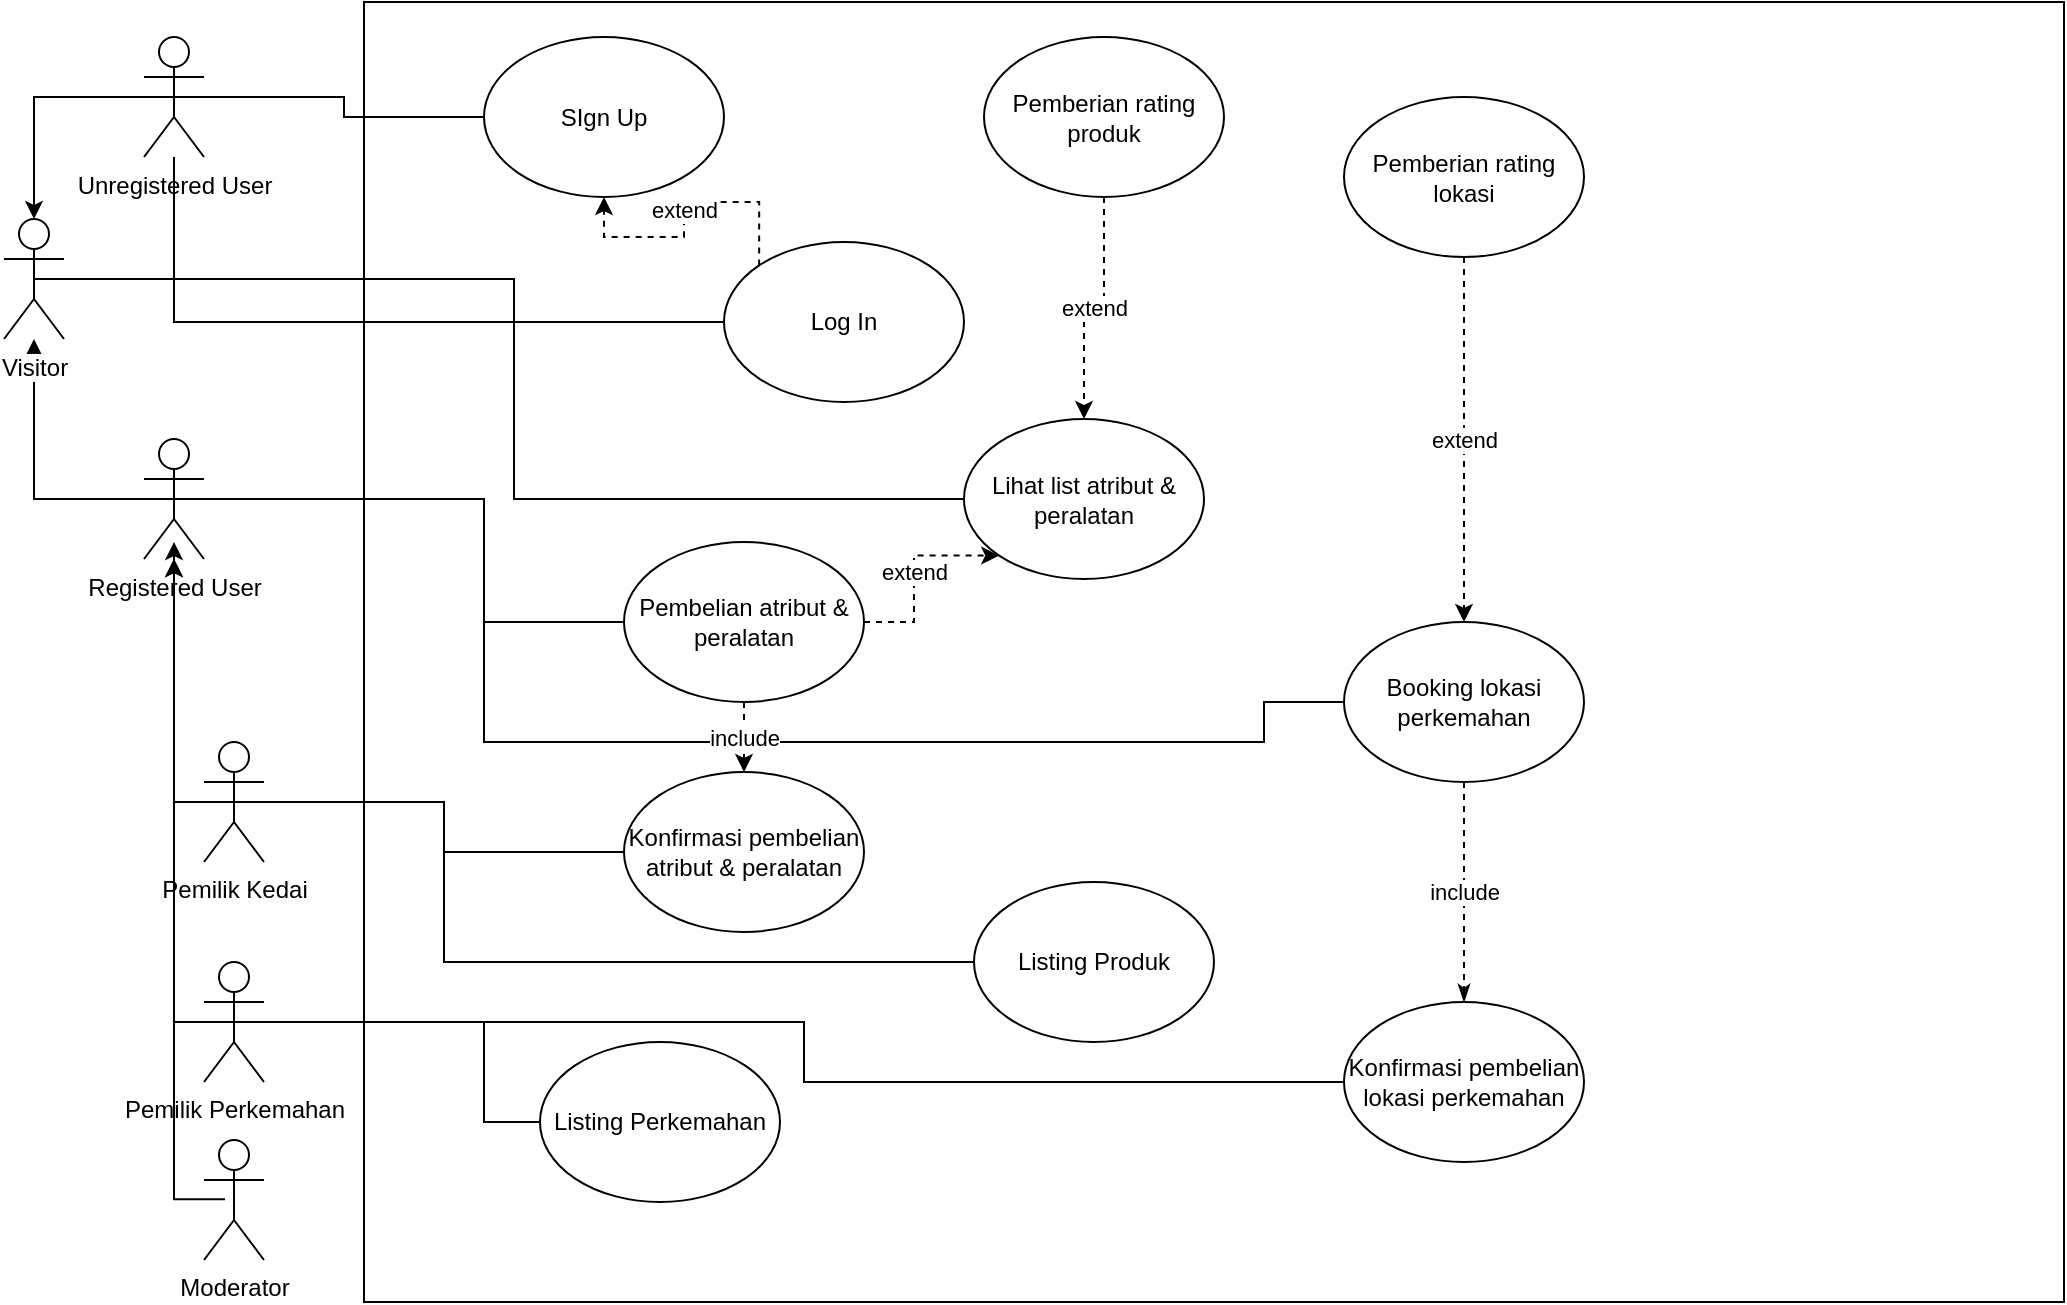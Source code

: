 <mxfile version="10.8.9" type="github"><diagram id="xGbQFs4e4zIw44SPDUv9" name="Page-1"><mxGraphModel dx="1838" dy="1639" grid="1" gridSize="10" guides="1" tooltips="1" connect="1" arrows="1" fold="1" page="1" pageScale="1" pageWidth="850" pageHeight="1100" math="0" shadow="0"><root><mxCell id="0"/><mxCell id="1" parent="0"/><mxCell id="4VTTpic8kS09RRgC4qU9-8" value="" style="rounded=0;whiteSpace=wrap;html=1;" vertex="1" parent="1"><mxGeometry x="30" y="-80" width="850" height="650" as="geometry"/></mxCell><mxCell id="4VTTpic8kS09RRgC4qU9-3" value="" style="edgeStyle=orthogonalEdgeStyle;rounded=0;orthogonalLoop=1;jettySize=auto;html=1;exitX=0.5;exitY=0.5;exitDx=0;exitDy=0;exitPerimeter=0;" edge="1" parent="1" source="4VTTpic8kS09RRgC4qU9-2" target="4VTTpic8kS09RRgC4qU9-1"><mxGeometry relative="1" as="geometry"/></mxCell><mxCell id="4VTTpic8kS09RRgC4qU9-22" style="edgeStyle=orthogonalEdgeStyle;rounded=0;orthogonalLoop=1;jettySize=auto;html=1;exitX=0.5;exitY=0.5;exitDx=0;exitDy=0;exitPerimeter=0;entryX=0;entryY=0.5;entryDx=0;entryDy=0;endArrow=none;endFill=0;" edge="1" parent="1" source="4VTTpic8kS09RRgC4qU9-1" target="4VTTpic8kS09RRgC4qU9-19"><mxGeometry relative="1" as="geometry"/></mxCell><mxCell id="4VTTpic8kS09RRgC4qU9-1" value="Visitor" style="shape=umlActor;verticalLabelPosition=bottom;labelBackgroundColor=#ffffff;verticalAlign=top;html=1;outlineConnect=0;" vertex="1" parent="1"><mxGeometry x="-150" y="28.5" width="30" height="60" as="geometry"/></mxCell><mxCell id="4VTTpic8kS09RRgC4qU9-32" style="edgeStyle=orthogonalEdgeStyle;rounded=0;orthogonalLoop=1;jettySize=auto;html=1;exitX=0.5;exitY=0.5;exitDx=0;exitDy=0;exitPerimeter=0;entryX=0;entryY=0.5;entryDx=0;entryDy=0;endArrow=none;endFill=0;" edge="1" parent="1" source="4VTTpic8kS09RRgC4qU9-2" target="4VTTpic8kS09RRgC4qU9-31"><mxGeometry relative="1" as="geometry"><Array as="points"><mxPoint x="90" y="168"/><mxPoint x="90" y="290"/><mxPoint x="480" y="290"/></Array></mxGeometry></mxCell><mxCell id="4VTTpic8kS09RRgC4qU9-2" value="Registered User" style="shape=umlActor;verticalLabelPosition=bottom;labelBackgroundColor=#ffffff;verticalAlign=top;html=1;outlineConnect=0;" vertex="1" parent="1"><mxGeometry x="-80" y="138.5" width="30" height="60" as="geometry"/></mxCell><mxCell id="4VTTpic8kS09RRgC4qU9-5" style="edgeStyle=orthogonalEdgeStyle;rounded=0;orthogonalLoop=1;jettySize=auto;html=1;exitX=0.5;exitY=0.5;exitDx=0;exitDy=0;exitPerimeter=0;" edge="1" parent="1" source="4VTTpic8kS09RRgC4qU9-4" target="4VTTpic8kS09RRgC4qU9-1"><mxGeometry relative="1" as="geometry"/></mxCell><mxCell id="4VTTpic8kS09RRgC4qU9-4" value="Unregistered User" style="shape=umlActor;verticalLabelPosition=bottom;labelBackgroundColor=#ffffff;verticalAlign=top;html=1;outlineConnect=0;" vertex="1" parent="1"><mxGeometry x="-80" y="-62.5" width="30" height="60" as="geometry"/></mxCell><mxCell id="4VTTpic8kS09RRgC4qU9-11" style="edgeStyle=orthogonalEdgeStyle;rounded=0;orthogonalLoop=1;jettySize=auto;html=1;exitX=0.5;exitY=0.5;exitDx=0;exitDy=0;exitPerimeter=0;" edge="1" parent="1" source="4VTTpic8kS09RRgC4qU9-9" target="4VTTpic8kS09RRgC4qU9-2"><mxGeometry relative="1" as="geometry"><Array as="points"><mxPoint x="-65" y="320"/></Array></mxGeometry></mxCell><mxCell id="4VTTpic8kS09RRgC4qU9-9" value="Pemilik Kedai" style="shape=umlActor;verticalLabelPosition=bottom;labelBackgroundColor=#ffffff;verticalAlign=top;html=1;outlineConnect=0;" vertex="1" parent="1"><mxGeometry x="-50" y="290" width="30" height="60" as="geometry"/></mxCell><mxCell id="4VTTpic8kS09RRgC4qU9-13" style="edgeStyle=orthogonalEdgeStyle;rounded=0;orthogonalLoop=1;jettySize=auto;html=1;exitX=0.5;exitY=0.5;exitDx=0;exitDy=0;exitPerimeter=0;" edge="1" parent="1" source="4VTTpic8kS09RRgC4qU9-12" target="4VTTpic8kS09RRgC4qU9-2"><mxGeometry relative="1" as="geometry"><Array as="points"><mxPoint x="-65" y="430"/></Array></mxGeometry></mxCell><mxCell id="4VTTpic8kS09RRgC4qU9-12" value="Pemilik Perkemahan" style="shape=umlActor;verticalLabelPosition=bottom;labelBackgroundColor=#ffffff;verticalAlign=top;html=1;outlineConnect=0;" vertex="1" parent="1"><mxGeometry x="-50" y="400" width="30" height="60" as="geometry"/></mxCell><mxCell id="4VTTpic8kS09RRgC4qU9-17" style="edgeStyle=orthogonalEdgeStyle;rounded=0;orthogonalLoop=1;jettySize=auto;html=1;exitX=0;exitY=0.5;exitDx=0;exitDy=0;entryX=0.5;entryY=0.5;entryDx=0;entryDy=0;entryPerimeter=0;endArrow=none;endFill=0;" edge="1" parent="1" source="4VTTpic8kS09RRgC4qU9-14" target="4VTTpic8kS09RRgC4qU9-4"><mxGeometry relative="1" as="geometry"/></mxCell><mxCell id="4VTTpic8kS09RRgC4qU9-14" value="SIgn Up" style="ellipse;whiteSpace=wrap;html=1;" vertex="1" parent="1"><mxGeometry x="90" y="-62.5" width="120" height="80" as="geometry"/></mxCell><mxCell id="4VTTpic8kS09RRgC4qU9-16" style="edgeStyle=orthogonalEdgeStyle;rounded=0;orthogonalLoop=1;jettySize=auto;html=1;exitX=0;exitY=0.5;exitDx=0;exitDy=0;endArrow=none;endFill=0;" edge="1" parent="1" source="4VTTpic8kS09RRgC4qU9-15" target="4VTTpic8kS09RRgC4qU9-4"><mxGeometry relative="1" as="geometry"/></mxCell><mxCell id="4VTTpic8kS09RRgC4qU9-18" value="extend" style="edgeStyle=orthogonalEdgeStyle;rounded=0;orthogonalLoop=1;jettySize=auto;html=1;exitX=0;exitY=0;exitDx=0;exitDy=0;endArrow=classic;endFill=1;dashed=1;" edge="1" parent="1" source="4VTTpic8kS09RRgC4qU9-15" target="4VTTpic8kS09RRgC4qU9-14"><mxGeometry relative="1" as="geometry"/></mxCell><mxCell id="4VTTpic8kS09RRgC4qU9-15" value="Log In" style="ellipse;whiteSpace=wrap;html=1;" vertex="1" parent="1"><mxGeometry x="210" y="40" width="120" height="80" as="geometry"/></mxCell><mxCell id="4VTTpic8kS09RRgC4qU9-24" value="extend" style="edgeStyle=orthogonalEdgeStyle;rounded=0;orthogonalLoop=1;jettySize=auto;html=1;endArrow=classic;endFill=1;entryX=0;entryY=1;entryDx=0;entryDy=0;dashed=1;" edge="1" parent="1" source="4VTTpic8kS09RRgC4qU9-23" target="4VTTpic8kS09RRgC4qU9-19"><mxGeometry relative="1" as="geometry"/></mxCell><mxCell id="4VTTpic8kS09RRgC4qU9-19" value="Lihat list atribut &amp;amp; peralatan" style="ellipse;whiteSpace=wrap;html=1;" vertex="1" parent="1"><mxGeometry x="330" y="128.5" width="120" height="80" as="geometry"/></mxCell><mxCell id="4VTTpic8kS09RRgC4qU9-21" value="extend" style="edgeStyle=orthogonalEdgeStyle;rounded=0;orthogonalLoop=1;jettySize=auto;html=1;exitX=0.5;exitY=1;exitDx=0;exitDy=0;entryX=0.5;entryY=0;entryDx=0;entryDy=0;dashed=1;endArrow=classic;endFill=1;" edge="1" parent="1" source="4VTTpic8kS09RRgC4qU9-20" target="4VTTpic8kS09RRgC4qU9-19"><mxGeometry relative="1" as="geometry"/></mxCell><mxCell id="4VTTpic8kS09RRgC4qU9-20" value="Pemberian rating produk" style="ellipse;whiteSpace=wrap;html=1;" vertex="1" parent="1"><mxGeometry x="340" y="-62.5" width="120" height="80" as="geometry"/></mxCell><mxCell id="4VTTpic8kS09RRgC4qU9-25" style="edgeStyle=orthogonalEdgeStyle;rounded=0;orthogonalLoop=1;jettySize=auto;html=1;exitX=0;exitY=0.5;exitDx=0;exitDy=0;entryX=0.5;entryY=0.5;entryDx=0;entryDy=0;entryPerimeter=0;endArrow=none;endFill=0;" edge="1" parent="1" source="4VTTpic8kS09RRgC4qU9-23" target="4VTTpic8kS09RRgC4qU9-2"><mxGeometry relative="1" as="geometry"><Array as="points"><mxPoint x="90" y="230"/><mxPoint x="90" y="168"/></Array></mxGeometry></mxCell><mxCell id="4VTTpic8kS09RRgC4qU9-36" value="include" style="edgeStyle=orthogonalEdgeStyle;rounded=0;orthogonalLoop=1;jettySize=auto;html=1;exitX=0.5;exitY=1;exitDx=0;exitDy=0;dashed=1;endArrow=classic;endFill=1;" edge="1" parent="1" source="4VTTpic8kS09RRgC4qU9-23" target="4VTTpic8kS09RRgC4qU9-35"><mxGeometry relative="1" as="geometry"/></mxCell><mxCell id="4VTTpic8kS09RRgC4qU9-23" value="Pembelian atribut &amp;amp; peralatan" style="ellipse;whiteSpace=wrap;html=1;" vertex="1" parent="1"><mxGeometry x="160" y="190" width="120" height="80" as="geometry"/></mxCell><mxCell id="4VTTpic8kS09RRgC4qU9-28" style="edgeStyle=orthogonalEdgeStyle;rounded=0;orthogonalLoop=1;jettySize=auto;html=1;exitX=0.5;exitY=0.5;exitDx=0;exitDy=0;exitPerimeter=0;endArrow=classic;endFill=1;" edge="1" parent="1"><mxGeometry relative="1" as="geometry"><mxPoint x="-65" y="190" as="targetPoint"/><mxPoint x="-39.471" y="518.647" as="sourcePoint"/><Array as="points"><mxPoint x="-65" y="519"/></Array></mxGeometry></mxCell><mxCell id="4VTTpic8kS09RRgC4qU9-27" value="Moderator" style="shape=umlActor;verticalLabelPosition=bottom;labelBackgroundColor=#ffffff;verticalAlign=top;html=1;outlineConnect=0;" vertex="1" parent="1"><mxGeometry x="-50" y="489" width="30" height="60" as="geometry"/></mxCell><mxCell id="4VTTpic8kS09RRgC4qU9-39" value="include" style="edgeStyle=orthogonalEdgeStyle;rounded=0;orthogonalLoop=1;jettySize=auto;html=1;exitX=0.5;exitY=1;exitDx=0;exitDy=0;endArrow=classicThin;endFill=1;dashed=1;" edge="1" parent="1" source="4VTTpic8kS09RRgC4qU9-31" target="4VTTpic8kS09RRgC4qU9-38"><mxGeometry relative="1" as="geometry"/></mxCell><mxCell id="4VTTpic8kS09RRgC4qU9-31" value="Booking lokasi perkemahan" style="ellipse;whiteSpace=wrap;html=1;" vertex="1" parent="1"><mxGeometry x="520" y="230" width="120" height="80" as="geometry"/></mxCell><mxCell id="4VTTpic8kS09RRgC4qU9-34" value="extend" style="edgeStyle=orthogonalEdgeStyle;rounded=0;orthogonalLoop=1;jettySize=auto;html=1;exitX=0.5;exitY=1;exitDx=0;exitDy=0;endArrow=classic;endFill=1;dashed=1;" edge="1" parent="1" source="4VTTpic8kS09RRgC4qU9-33" target="4VTTpic8kS09RRgC4qU9-31"><mxGeometry relative="1" as="geometry"/></mxCell><mxCell id="4VTTpic8kS09RRgC4qU9-33" value="Pemberian rating lokasi" style="ellipse;whiteSpace=wrap;html=1;" vertex="1" parent="1"><mxGeometry x="520" y="-32.5" width="120" height="80" as="geometry"/></mxCell><mxCell id="4VTTpic8kS09RRgC4qU9-37" style="edgeStyle=orthogonalEdgeStyle;rounded=0;orthogonalLoop=1;jettySize=auto;html=1;exitX=0;exitY=0.5;exitDx=0;exitDy=0;entryX=0.5;entryY=0.5;entryDx=0;entryDy=0;entryPerimeter=0;endArrow=none;endFill=0;" edge="1" parent="1" source="4VTTpic8kS09RRgC4qU9-35" target="4VTTpic8kS09RRgC4qU9-9"><mxGeometry relative="1" as="geometry"/></mxCell><mxCell id="4VTTpic8kS09RRgC4qU9-35" value="Konfirmasi pembelian atribut &amp;amp; peralatan" style="ellipse;whiteSpace=wrap;html=1;" vertex="1" parent="1"><mxGeometry x="160" y="305" width="120" height="80" as="geometry"/></mxCell><mxCell id="4VTTpic8kS09RRgC4qU9-40" style="edgeStyle=orthogonalEdgeStyle;rounded=0;orthogonalLoop=1;jettySize=auto;html=1;exitX=0;exitY=0.5;exitDx=0;exitDy=0;entryX=0.5;entryY=0.5;entryDx=0;entryDy=0;entryPerimeter=0;endArrow=none;endFill=0;" edge="1" parent="1" source="4VTTpic8kS09RRgC4qU9-38" target="4VTTpic8kS09RRgC4qU9-12"><mxGeometry relative="1" as="geometry"/></mxCell><mxCell id="4VTTpic8kS09RRgC4qU9-38" value="Konfirmasi pembelian lokasi perkemahan" style="ellipse;whiteSpace=wrap;html=1;" vertex="1" parent="1"><mxGeometry x="520" y="420" width="120" height="80" as="geometry"/></mxCell><mxCell id="4VTTpic8kS09RRgC4qU9-44" style="edgeStyle=orthogonalEdgeStyle;rounded=0;orthogonalLoop=1;jettySize=auto;html=1;exitX=0;exitY=0.5;exitDx=0;exitDy=0;entryX=0.5;entryY=0.5;entryDx=0;entryDy=0;entryPerimeter=0;endArrow=none;endFill=0;" edge="1" parent="1" source="4VTTpic8kS09RRgC4qU9-41" target="4VTTpic8kS09RRgC4qU9-9"><mxGeometry relative="1" as="geometry"><Array as="points"><mxPoint x="70" y="400"/><mxPoint x="70" y="320"/></Array></mxGeometry></mxCell><mxCell id="4VTTpic8kS09RRgC4qU9-41" value="Listing Produk " style="ellipse;whiteSpace=wrap;html=1;" vertex="1" parent="1"><mxGeometry x="335" y="360" width="120" height="80" as="geometry"/></mxCell><mxCell id="4VTTpic8kS09RRgC4qU9-43" style="edgeStyle=orthogonalEdgeStyle;rounded=0;orthogonalLoop=1;jettySize=auto;html=1;exitX=0;exitY=0.5;exitDx=0;exitDy=0;entryX=0.5;entryY=0.5;entryDx=0;entryDy=0;entryPerimeter=0;endArrow=none;endFill=0;" edge="1" parent="1" source="4VTTpic8kS09RRgC4qU9-42" target="4VTTpic8kS09RRgC4qU9-12"><mxGeometry relative="1" as="geometry"><Array as="points"><mxPoint x="90" y="480"/><mxPoint x="90" y="430"/></Array></mxGeometry></mxCell><mxCell id="4VTTpic8kS09RRgC4qU9-42" value="Listing Perkemahan" style="ellipse;whiteSpace=wrap;html=1;" vertex="1" parent="1"><mxGeometry x="118" y="440" width="120" height="80" as="geometry"/></mxCell></root></mxGraphModel></diagram></mxfile>